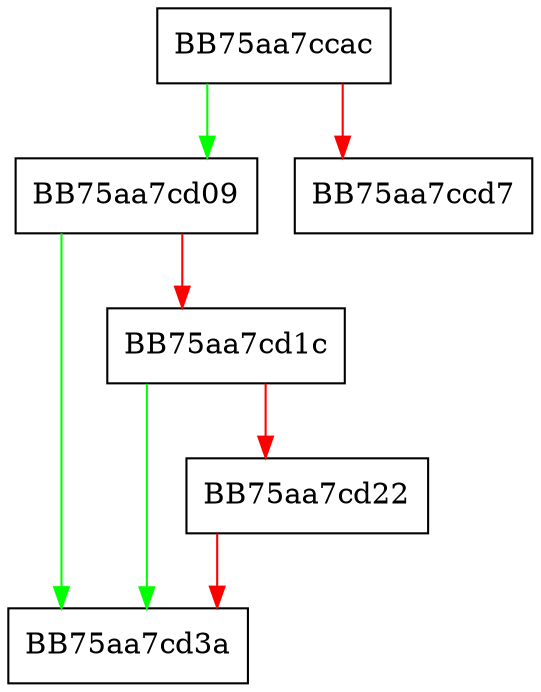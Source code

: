 digraph AddAlwaysSetAttributeCandidate {
  node [shape="box"];
  graph [splines=ortho];
  BB75aa7ccac -> BB75aa7cd09 [color="green"];
  BB75aa7ccac -> BB75aa7ccd7 [color="red"];
  BB75aa7cd09 -> BB75aa7cd3a [color="green"];
  BB75aa7cd09 -> BB75aa7cd1c [color="red"];
  BB75aa7cd1c -> BB75aa7cd3a [color="green"];
  BB75aa7cd1c -> BB75aa7cd22 [color="red"];
  BB75aa7cd22 -> BB75aa7cd3a [color="red"];
}